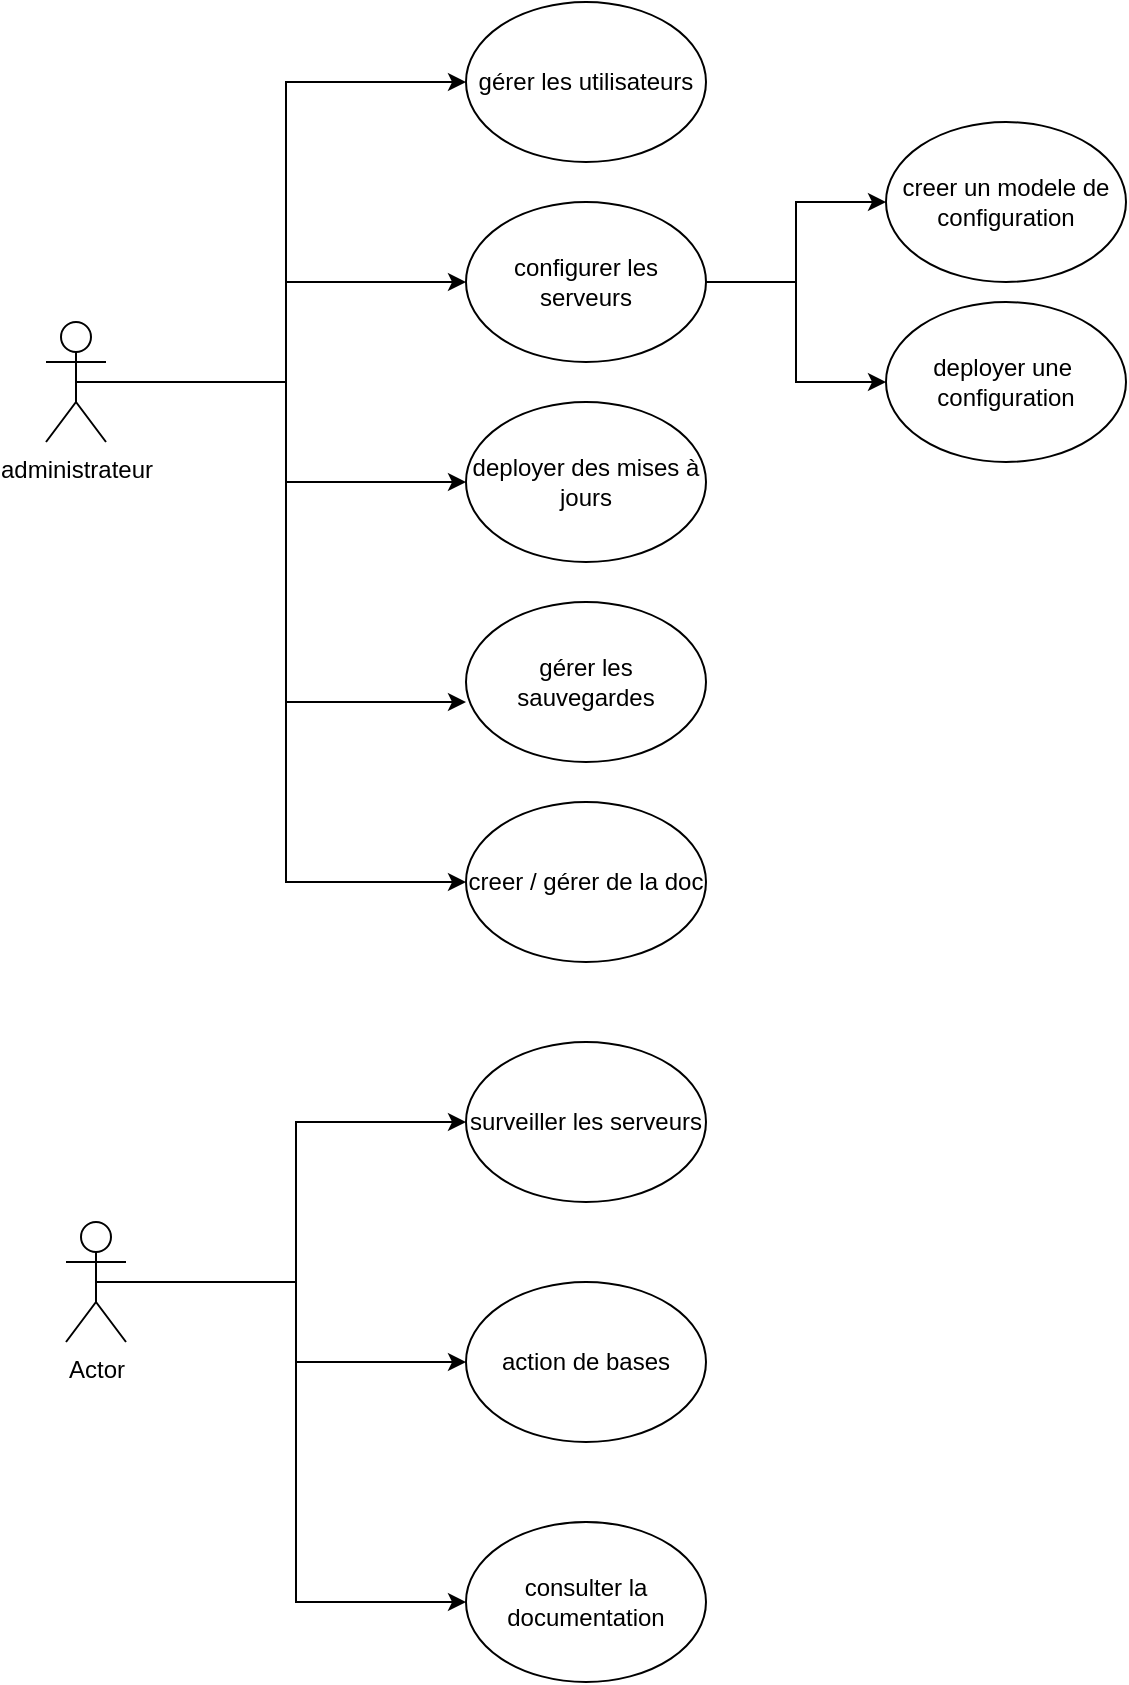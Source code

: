 <mxfile version="25.0.3">
  <diagram name="Page-1" id="-WYkvs8TzNB-VmCe9Ml4">
    <mxGraphModel dx="1221" dy="733" grid="1" gridSize="10" guides="1" tooltips="1" connect="1" arrows="1" fold="1" page="1" pageScale="1" pageWidth="827" pageHeight="1169" math="0" shadow="0">
      <root>
        <mxCell id="0" />
        <mxCell id="1" parent="0" />
        <mxCell id="g0BtnFO_dpMRY9GqC97I-4" value="" style="edgeStyle=orthogonalEdgeStyle;rounded=0;orthogonalLoop=1;jettySize=auto;html=1;entryX=0;entryY=0.5;entryDx=0;entryDy=0;" edge="1" parent="1" source="g0BtnFO_dpMRY9GqC97I-1" target="g0BtnFO_dpMRY9GqC97I-7">
          <mxGeometry relative="1" as="geometry" />
        </mxCell>
        <mxCell id="g0BtnFO_dpMRY9GqC97I-9" style="edgeStyle=orthogonalEdgeStyle;rounded=0;orthogonalLoop=1;jettySize=auto;html=1;exitX=0.5;exitY=0.5;exitDx=0;exitDy=0;exitPerimeter=0;entryX=0;entryY=0.5;entryDx=0;entryDy=0;" edge="1" parent="1" source="g0BtnFO_dpMRY9GqC97I-1" target="g0BtnFO_dpMRY9GqC97I-8">
          <mxGeometry relative="1" as="geometry" />
        </mxCell>
        <mxCell id="g0BtnFO_dpMRY9GqC97I-11" style="edgeStyle=orthogonalEdgeStyle;rounded=0;orthogonalLoop=1;jettySize=auto;html=1;exitX=0.5;exitY=0.5;exitDx=0;exitDy=0;exitPerimeter=0;entryX=0;entryY=0.5;entryDx=0;entryDy=0;" edge="1" parent="1" source="g0BtnFO_dpMRY9GqC97I-1" target="g0BtnFO_dpMRY9GqC97I-10">
          <mxGeometry relative="1" as="geometry" />
        </mxCell>
        <mxCell id="g0BtnFO_dpMRY9GqC97I-17" style="edgeStyle=orthogonalEdgeStyle;rounded=0;orthogonalLoop=1;jettySize=auto;html=1;exitX=0.5;exitY=0.5;exitDx=0;exitDy=0;exitPerimeter=0;entryX=0;entryY=0.5;entryDx=0;entryDy=0;" edge="1" parent="1" source="g0BtnFO_dpMRY9GqC97I-1" target="g0BtnFO_dpMRY9GqC97I-13">
          <mxGeometry relative="1" as="geometry" />
        </mxCell>
        <mxCell id="g0BtnFO_dpMRY9GqC97I-1" value="administrateur" style="shape=umlActor;verticalLabelPosition=bottom;verticalAlign=top;html=1;outlineConnect=0;" vertex="1" parent="1">
          <mxGeometry x="60" y="210" width="30" height="60" as="geometry" />
        </mxCell>
        <mxCell id="g0BtnFO_dpMRY9GqC97I-21" style="edgeStyle=orthogonalEdgeStyle;rounded=0;orthogonalLoop=1;jettySize=auto;html=1;exitX=0.5;exitY=0.5;exitDx=0;exitDy=0;exitPerimeter=0;entryX=0;entryY=0.5;entryDx=0;entryDy=0;" edge="1" parent="1" source="g0BtnFO_dpMRY9GqC97I-3" target="g0BtnFO_dpMRY9GqC97I-18">
          <mxGeometry relative="1" as="geometry" />
        </mxCell>
        <mxCell id="g0BtnFO_dpMRY9GqC97I-22" style="edgeStyle=orthogonalEdgeStyle;rounded=0;orthogonalLoop=1;jettySize=auto;html=1;exitX=0.5;exitY=0.5;exitDx=0;exitDy=0;exitPerimeter=0;entryX=0;entryY=0.5;entryDx=0;entryDy=0;" edge="1" parent="1" source="g0BtnFO_dpMRY9GqC97I-3" target="g0BtnFO_dpMRY9GqC97I-19">
          <mxGeometry relative="1" as="geometry" />
        </mxCell>
        <mxCell id="g0BtnFO_dpMRY9GqC97I-23" style="edgeStyle=orthogonalEdgeStyle;rounded=0;orthogonalLoop=1;jettySize=auto;html=1;exitX=0.5;exitY=0.5;exitDx=0;exitDy=0;exitPerimeter=0;entryX=0;entryY=0.5;entryDx=0;entryDy=0;" edge="1" parent="1" source="g0BtnFO_dpMRY9GqC97I-3" target="g0BtnFO_dpMRY9GqC97I-20">
          <mxGeometry relative="1" as="geometry" />
        </mxCell>
        <mxCell id="g0BtnFO_dpMRY9GqC97I-3" value="Actor" style="shape=umlActor;verticalLabelPosition=bottom;verticalAlign=top;html=1;outlineConnect=0;" vertex="1" parent="1">
          <mxGeometry x="70" y="660" width="30" height="60" as="geometry" />
        </mxCell>
        <mxCell id="g0BtnFO_dpMRY9GqC97I-7" value="gérer les utilisateurs" style="ellipse;whiteSpace=wrap;html=1;" vertex="1" parent="1">
          <mxGeometry x="270" y="50" width="120" height="80" as="geometry" />
        </mxCell>
        <mxCell id="g0BtnFO_dpMRY9GqC97I-26" style="edgeStyle=orthogonalEdgeStyle;rounded=0;orthogonalLoop=1;jettySize=auto;html=1;exitX=1;exitY=0.5;exitDx=0;exitDy=0;entryX=0;entryY=0.5;entryDx=0;entryDy=0;" edge="1" parent="1" source="g0BtnFO_dpMRY9GqC97I-8" target="g0BtnFO_dpMRY9GqC97I-24">
          <mxGeometry relative="1" as="geometry" />
        </mxCell>
        <mxCell id="g0BtnFO_dpMRY9GqC97I-27" style="edgeStyle=orthogonalEdgeStyle;rounded=0;orthogonalLoop=1;jettySize=auto;html=1;exitX=1;exitY=0.5;exitDx=0;exitDy=0;entryX=0;entryY=0.5;entryDx=0;entryDy=0;" edge="1" parent="1" source="g0BtnFO_dpMRY9GqC97I-8" target="g0BtnFO_dpMRY9GqC97I-25">
          <mxGeometry relative="1" as="geometry" />
        </mxCell>
        <mxCell id="g0BtnFO_dpMRY9GqC97I-8" value="configurer les serveurs" style="ellipse;whiteSpace=wrap;html=1;" vertex="1" parent="1">
          <mxGeometry x="270" y="150" width="120" height="80" as="geometry" />
        </mxCell>
        <mxCell id="g0BtnFO_dpMRY9GqC97I-10" value="deployer des mises à jours" style="ellipse;whiteSpace=wrap;html=1;" vertex="1" parent="1">
          <mxGeometry x="270" y="250" width="120" height="80" as="geometry" />
        </mxCell>
        <mxCell id="g0BtnFO_dpMRY9GqC97I-12" value="gérer les sauvegardes" style="ellipse;whiteSpace=wrap;html=1;" vertex="1" parent="1">
          <mxGeometry x="270" y="350" width="120" height="80" as="geometry" />
        </mxCell>
        <mxCell id="g0BtnFO_dpMRY9GqC97I-13" value="creer / gérer de la doc" style="ellipse;whiteSpace=wrap;html=1;" vertex="1" parent="1">
          <mxGeometry x="270" y="450" width="120" height="80" as="geometry" />
        </mxCell>
        <mxCell id="g0BtnFO_dpMRY9GqC97I-15" style="edgeStyle=orthogonalEdgeStyle;rounded=0;orthogonalLoop=1;jettySize=auto;html=1;exitX=0.5;exitY=0.5;exitDx=0;exitDy=0;exitPerimeter=0;entryX=0;entryY=0.625;entryDx=0;entryDy=0;entryPerimeter=0;" edge="1" parent="1" source="g0BtnFO_dpMRY9GqC97I-1" target="g0BtnFO_dpMRY9GqC97I-12">
          <mxGeometry relative="1" as="geometry" />
        </mxCell>
        <mxCell id="g0BtnFO_dpMRY9GqC97I-18" value="surveiller les serveurs" style="ellipse;whiteSpace=wrap;html=1;" vertex="1" parent="1">
          <mxGeometry x="270" y="570" width="120" height="80" as="geometry" />
        </mxCell>
        <mxCell id="g0BtnFO_dpMRY9GqC97I-19" value="action de bases" style="ellipse;whiteSpace=wrap;html=1;" vertex="1" parent="1">
          <mxGeometry x="270" y="690" width="120" height="80" as="geometry" />
        </mxCell>
        <mxCell id="g0BtnFO_dpMRY9GqC97I-20" value="consulter la documentation" style="ellipse;whiteSpace=wrap;html=1;" vertex="1" parent="1">
          <mxGeometry x="270" y="810" width="120" height="80" as="geometry" />
        </mxCell>
        <mxCell id="g0BtnFO_dpMRY9GqC97I-24" value="creer un modele de configuration" style="ellipse;whiteSpace=wrap;html=1;" vertex="1" parent="1">
          <mxGeometry x="480" y="110" width="120" height="80" as="geometry" />
        </mxCell>
        <mxCell id="g0BtnFO_dpMRY9GqC97I-25" value="deployer une&amp;nbsp; configuration" style="ellipse;whiteSpace=wrap;html=1;" vertex="1" parent="1">
          <mxGeometry x="480" y="200" width="120" height="80" as="geometry" />
        </mxCell>
      </root>
    </mxGraphModel>
  </diagram>
</mxfile>
